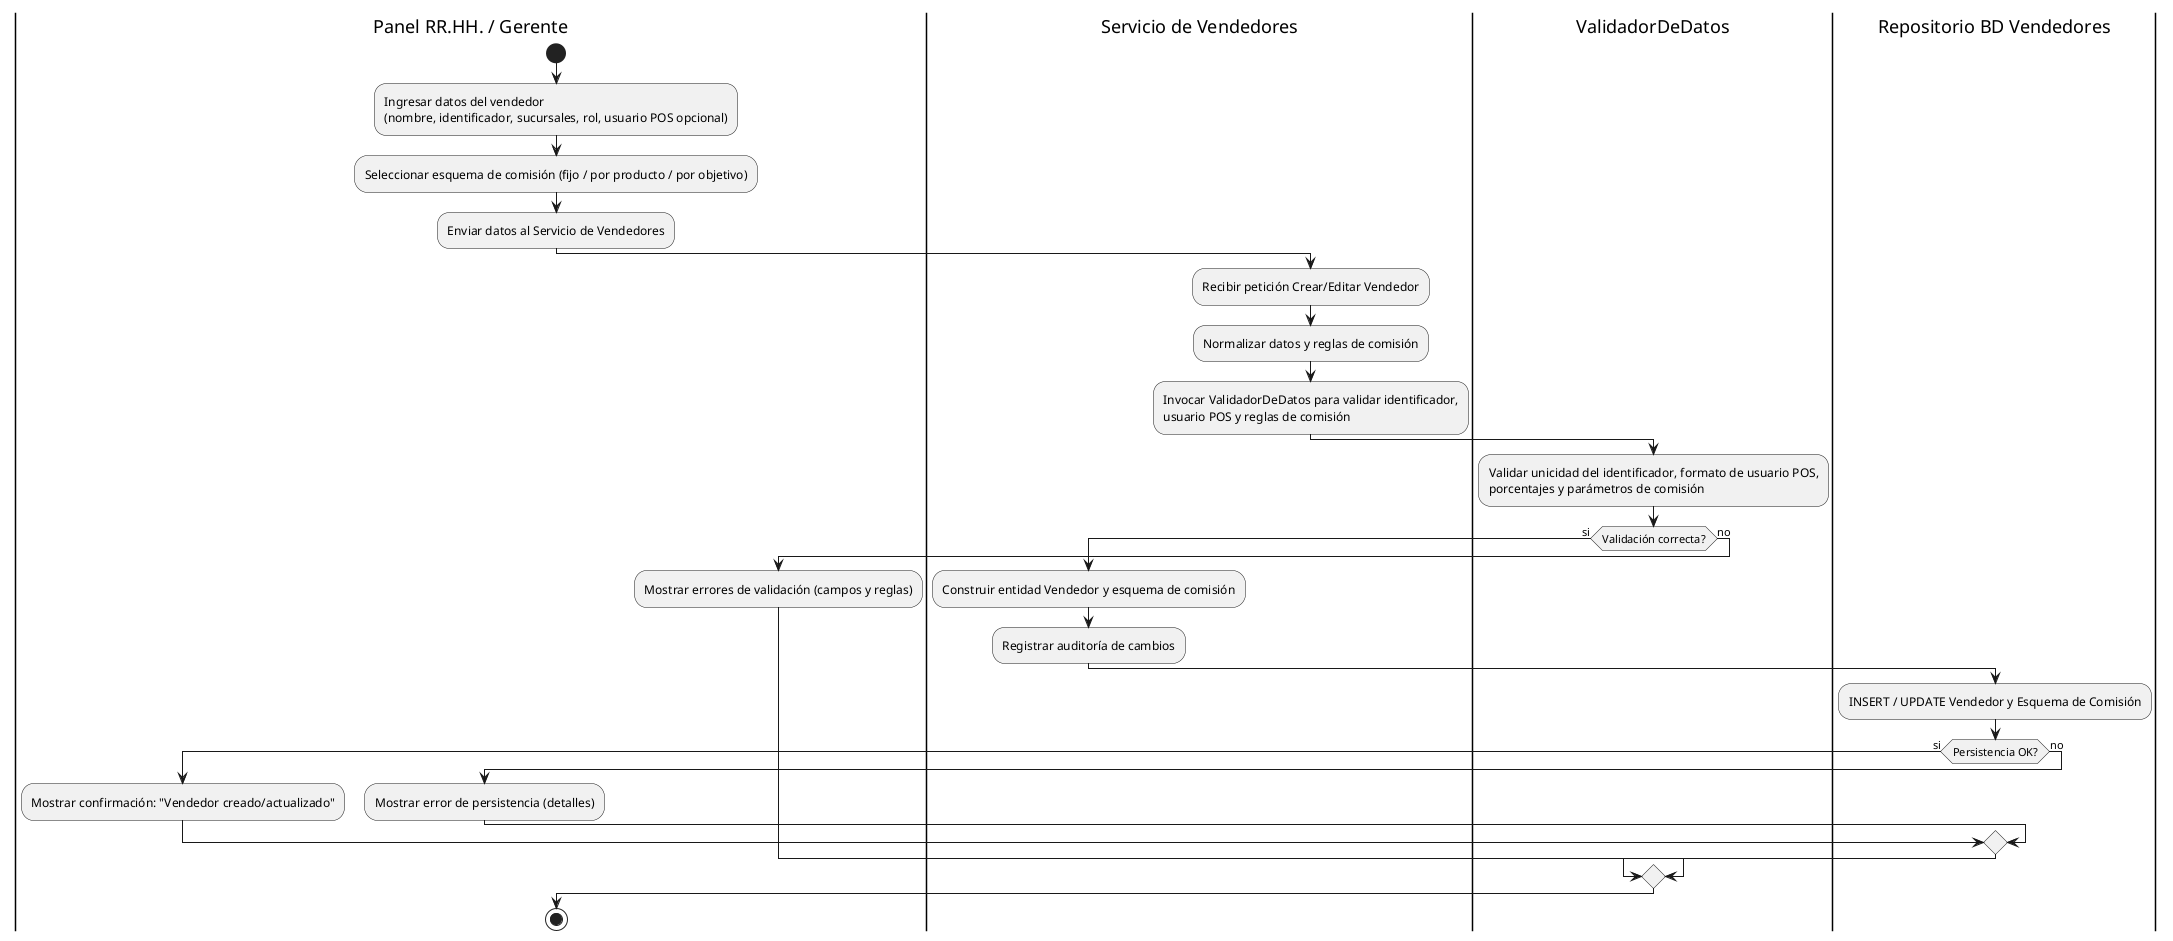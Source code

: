 @startuml
|Panel RR.HH. / Gerente|
start
:Ingresar datos del vendedor\n(nombre, identificador, sucursales, rol, usuario POS opcional);
:Seleccionar esquema de comisión (fijo / por producto / por objetivo);
:Enviar datos al Servicio de Vendedores;
|Servicio de Vendedores|
:Recibir petición Crear/Editar Vendedor;
:Normalizar datos y reglas de comisión;
:Invocar ValidadorDeDatos para validar identificador,\nusuario POS y reglas de comisión;
|ValidadorDeDatos|
:Validar unicidad del identificador, formato de usuario POS,\nporcentajes y parámetros de comisión;
if (Validación correcta?) then (si)
  |Servicio de Vendedores|
  :Construir entidad Vendedor y esquema de comisión;
  :Registrar auditoría de cambios;
  |Repositorio BD Vendedores|
  :INSERT / UPDATE Vendedor y Esquema de Comisión;
  if (Persistencia OK?) then (si)
    |Panel RR.HH. / Gerente|
    :Mostrar confirmación: "Vendedor creado/actualizado";
  else (no)
    |Panel RR.HH. / Gerente|
    :Mostrar error de persistencia (detalles);
  endif
else (no)
  |Panel RR.HH. / Gerente|
  :Mostrar errores de validación (campos y reglas);
endif
stop
@enduml
